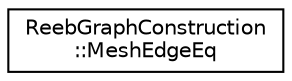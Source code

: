 digraph "Graphical Class Hierarchy"
{
 // LATEX_PDF_SIZE
  edge [fontname="Helvetica",fontsize="10",labelfontname="Helvetica",labelfontsize="10"];
  node [fontname="Helvetica",fontsize="10",shape=record];
  rankdir="LR";
  Node0 [label="ReebGraphConstruction\l::MeshEdgeEq",height=0.2,width=0.4,color="black", fillcolor="white", style="filled",URL="$structReebGraphConstruction_1_1MeshEdgeEq.html",tooltip="Mesh edge equivalence. Based on source/target pair."];
}
